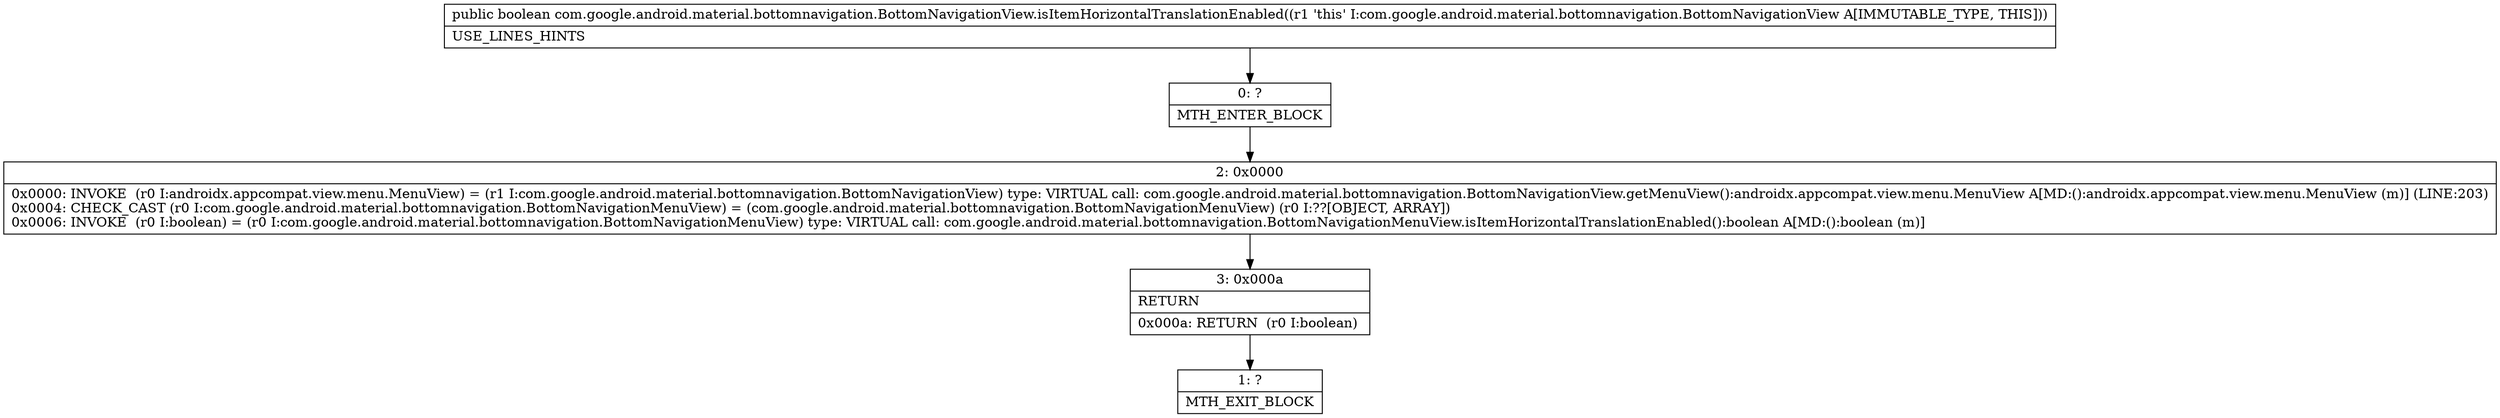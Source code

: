digraph "CFG forcom.google.android.material.bottomnavigation.BottomNavigationView.isItemHorizontalTranslationEnabled()Z" {
Node_0 [shape=record,label="{0\:\ ?|MTH_ENTER_BLOCK\l}"];
Node_2 [shape=record,label="{2\:\ 0x0000|0x0000: INVOKE  (r0 I:androidx.appcompat.view.menu.MenuView) = (r1 I:com.google.android.material.bottomnavigation.BottomNavigationView) type: VIRTUAL call: com.google.android.material.bottomnavigation.BottomNavigationView.getMenuView():androidx.appcompat.view.menu.MenuView A[MD:():androidx.appcompat.view.menu.MenuView (m)] (LINE:203)\l0x0004: CHECK_CAST (r0 I:com.google.android.material.bottomnavigation.BottomNavigationMenuView) = (com.google.android.material.bottomnavigation.BottomNavigationMenuView) (r0 I:??[OBJECT, ARRAY]) \l0x0006: INVOKE  (r0 I:boolean) = (r0 I:com.google.android.material.bottomnavigation.BottomNavigationMenuView) type: VIRTUAL call: com.google.android.material.bottomnavigation.BottomNavigationMenuView.isItemHorizontalTranslationEnabled():boolean A[MD:():boolean (m)]\l}"];
Node_3 [shape=record,label="{3\:\ 0x000a|RETURN\l|0x000a: RETURN  (r0 I:boolean) \l}"];
Node_1 [shape=record,label="{1\:\ ?|MTH_EXIT_BLOCK\l}"];
MethodNode[shape=record,label="{public boolean com.google.android.material.bottomnavigation.BottomNavigationView.isItemHorizontalTranslationEnabled((r1 'this' I:com.google.android.material.bottomnavigation.BottomNavigationView A[IMMUTABLE_TYPE, THIS]))  | USE_LINES_HINTS\l}"];
MethodNode -> Node_0;Node_0 -> Node_2;
Node_2 -> Node_3;
Node_3 -> Node_1;
}

